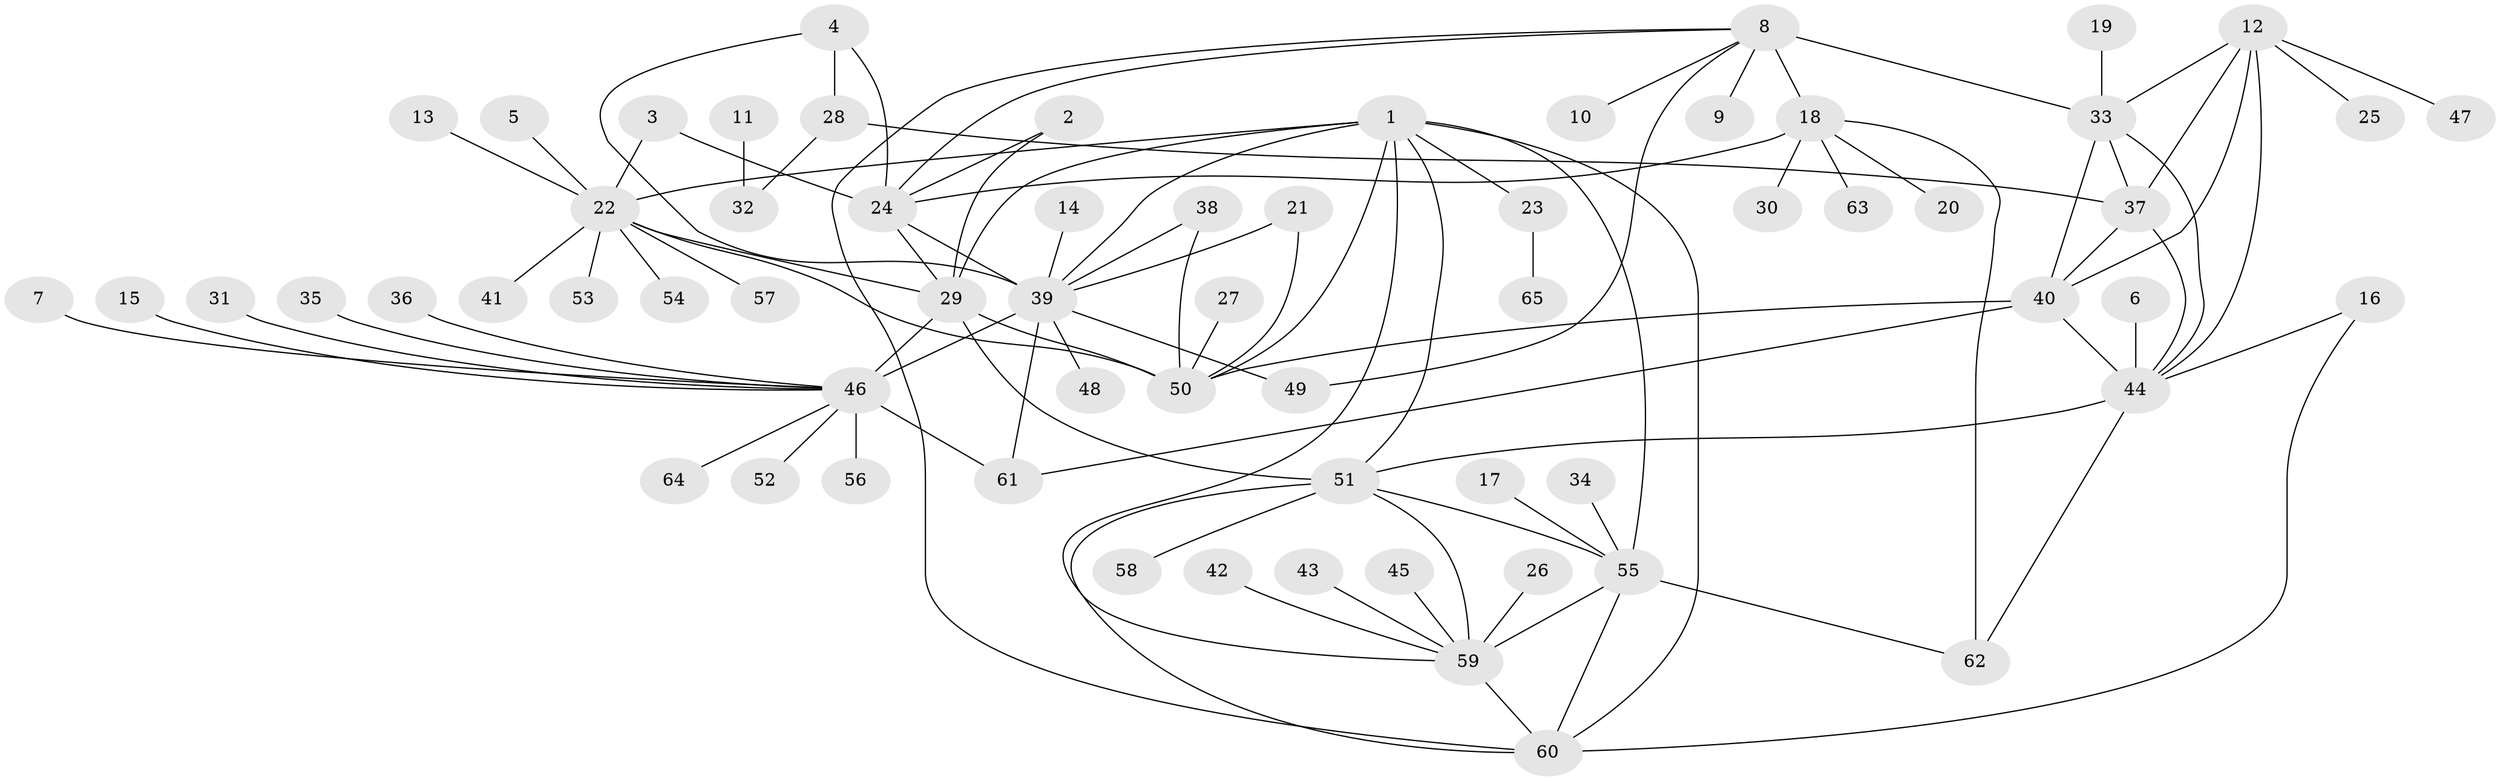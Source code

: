 // original degree distribution, {6: 0.023076923076923078, 12: 0.023076923076923078, 5: 0.007692307692307693, 8: 0.046153846153846156, 7: 0.046153846153846156, 11: 0.038461538461538464, 9: 0.03076923076923077, 10: 0.015384615384615385, 2: 0.11538461538461539, 4: 0.023076923076923078, 1: 0.6, 3: 0.03076923076923077}
// Generated by graph-tools (version 1.1) at 2025/37/03/04/25 23:37:32]
// undirected, 65 vertices, 98 edges
graph export_dot {
  node [color=gray90,style=filled];
  1;
  2;
  3;
  4;
  5;
  6;
  7;
  8;
  9;
  10;
  11;
  12;
  13;
  14;
  15;
  16;
  17;
  18;
  19;
  20;
  21;
  22;
  23;
  24;
  25;
  26;
  27;
  28;
  29;
  30;
  31;
  32;
  33;
  34;
  35;
  36;
  37;
  38;
  39;
  40;
  41;
  42;
  43;
  44;
  45;
  46;
  47;
  48;
  49;
  50;
  51;
  52;
  53;
  54;
  55;
  56;
  57;
  58;
  59;
  60;
  61;
  62;
  63;
  64;
  65;
  1 -- 22 [weight=2.0];
  1 -- 23 [weight=1.0];
  1 -- 29 [weight=2.0];
  1 -- 39 [weight=1.0];
  1 -- 50 [weight=1.0];
  1 -- 51 [weight=1.0];
  1 -- 55 [weight=1.0];
  1 -- 59 [weight=1.0];
  1 -- 60 [weight=2.0];
  2 -- 24 [weight=1.0];
  2 -- 29 [weight=1.0];
  3 -- 22 [weight=1.0];
  3 -- 24 [weight=1.0];
  4 -- 24 [weight=1.0];
  4 -- 28 [weight=1.0];
  4 -- 39 [weight=1.0];
  5 -- 22 [weight=1.0];
  6 -- 44 [weight=1.0];
  7 -- 46 [weight=1.0];
  8 -- 9 [weight=1.0];
  8 -- 10 [weight=1.0];
  8 -- 18 [weight=4.0];
  8 -- 24 [weight=1.0];
  8 -- 33 [weight=1.0];
  8 -- 49 [weight=1.0];
  8 -- 60 [weight=1.0];
  11 -- 32 [weight=1.0];
  12 -- 25 [weight=1.0];
  12 -- 33 [weight=1.0];
  12 -- 37 [weight=1.0];
  12 -- 40 [weight=2.0];
  12 -- 44 [weight=1.0];
  12 -- 47 [weight=1.0];
  13 -- 22 [weight=1.0];
  14 -- 39 [weight=1.0];
  15 -- 46 [weight=1.0];
  16 -- 44 [weight=1.0];
  16 -- 60 [weight=1.0];
  17 -- 55 [weight=1.0];
  18 -- 20 [weight=1.0];
  18 -- 24 [weight=4.0];
  18 -- 30 [weight=1.0];
  18 -- 62 [weight=1.0];
  18 -- 63 [weight=1.0];
  19 -- 33 [weight=1.0];
  21 -- 39 [weight=1.0];
  21 -- 50 [weight=1.0];
  22 -- 29 [weight=4.0];
  22 -- 41 [weight=1.0];
  22 -- 50 [weight=2.0];
  22 -- 53 [weight=1.0];
  22 -- 54 [weight=1.0];
  22 -- 57 [weight=1.0];
  23 -- 65 [weight=1.0];
  24 -- 29 [weight=1.0];
  24 -- 39 [weight=1.0];
  26 -- 59 [weight=1.0];
  27 -- 50 [weight=1.0];
  28 -- 32 [weight=1.0];
  28 -- 37 [weight=1.0];
  29 -- 46 [weight=1.0];
  29 -- 50 [weight=2.0];
  29 -- 51 [weight=1.0];
  31 -- 46 [weight=1.0];
  33 -- 37 [weight=1.0];
  33 -- 40 [weight=2.0];
  33 -- 44 [weight=1.0];
  34 -- 55 [weight=1.0];
  35 -- 46 [weight=1.0];
  36 -- 46 [weight=1.0];
  37 -- 40 [weight=2.0];
  37 -- 44 [weight=1.0];
  38 -- 39 [weight=1.0];
  38 -- 50 [weight=1.0];
  39 -- 46 [weight=6.0];
  39 -- 48 [weight=1.0];
  39 -- 49 [weight=1.0];
  39 -- 61 [weight=2.0];
  40 -- 44 [weight=2.0];
  40 -- 50 [weight=1.0];
  40 -- 61 [weight=1.0];
  42 -- 59 [weight=1.0];
  43 -- 59 [weight=1.0];
  44 -- 51 [weight=1.0];
  44 -- 62 [weight=1.0];
  45 -- 59 [weight=1.0];
  46 -- 52 [weight=1.0];
  46 -- 56 [weight=1.0];
  46 -- 61 [weight=3.0];
  46 -- 64 [weight=1.0];
  51 -- 55 [weight=1.0];
  51 -- 58 [weight=1.0];
  51 -- 59 [weight=1.0];
  51 -- 60 [weight=2.0];
  55 -- 59 [weight=1.0];
  55 -- 60 [weight=2.0];
  55 -- 62 [weight=1.0];
  59 -- 60 [weight=2.0];
}
